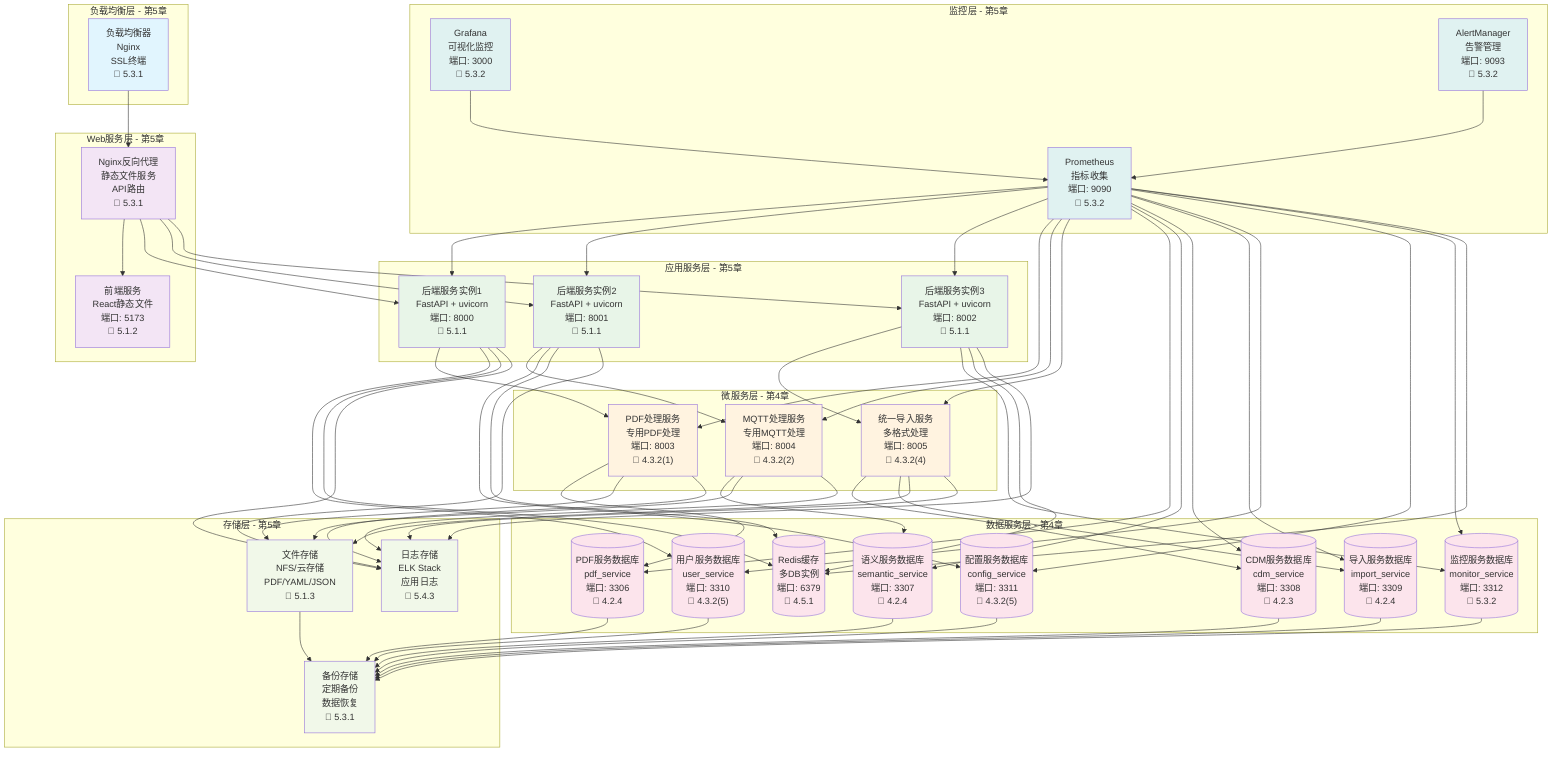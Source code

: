 graph TB
    %% 部署架构图
    
    subgraph "负载均衡层 - 第5章"
        LB["负载均衡器<br/>Nginx<br/>SSL终端<br/>📖 5.3.1"]
    end
    
    subgraph "Web服务层 - 第5章"
        NGINX["Nginx反向代理<br/>静态文件服务<br/>API路由<br/>📖 5.3.1"]
        FRONTEND["前端服务<br/>React静态文件<br/>端口: 5173<br/>📖 5.1.2"]
    end
    
    subgraph "应用服务层 - 第5章"
        BACKEND1["后端服务实例1<br/>FastAPI + uvicorn<br/>端口: 8000<br/>📖 5.1.1"]
        BACKEND2["后端服务实例2<br/>FastAPI + uvicorn<br/>端口: 8001<br/>📖 5.1.1"]
        BACKEND3["后端服务实例3<br/>FastAPI + uvicorn<br/>端口: 8002<br/>📖 5.1.1"]
    end
    
    subgraph "微服务层 - 第4章"
        PDF_SERVICE["PDF处理服务<br/>专用PDF处理<br/>端口: 8003<br/>📖 4.3.2(1)"]
        MQTT_SERVICE["MQTT处理服务<br/>专用MQTT处理<br/>端口: 8004<br/>📖 4.3.2(2)"]
        UNIVERSAL_SERVICE["统一导入服务<br/>多格式处理<br/>端口: 8005<br/>📖 4.3.2(4)"]
    end
    
    subgraph "数据服务层 - 第4章"
        PDF_DB[("PDF服务数据库<br/>pdf_service<br/>端口: 3306<br/>📖 4.2.4")]
        SEMANTIC_DB[("语义服务数据库<br/>semantic_service<br/>端口: 3307<br/>📖 4.2.4")]
        CDM_DB[("CDM服务数据库<br/>cdm_service<br/>端口: 3308<br/>📖 4.2.3")]
        IMPORT_DB[("导入服务数据库<br/>import_service<br/>端口: 3309<br/>📖 4.2.4")]
        USER_DB[("用户服务数据库<br/>user_service<br/>端口: 3310<br/>📖 4.3.2(5)")]
        CONFIG_DB[("配置服务数据库<br/>config_service<br/>端口: 3311<br/>📖 4.3.2(5)")]
        MONITOR_DB[("监控服务数据库<br/>monitor_service<br/>端口: 3312<br/>📖 5.3.2")]
        REDIS[("Redis缓存<br/>多DB实例<br/>端口: 6379<br/>📖 4.5.1")]
    end
    
    subgraph "存储层 - 第5章"
        FILE_STORAGE["文件存储<br/>NFS/云存储<br/>PDF/YAML/JSON<br/>📖 5.1.3"]
        LOG_STORAGE["日志存储<br/>ELK Stack<br/>应用日志<br/>📖 5.4.3"]
        BACKUP_STORAGE["备份存储<br/>定期备份<br/>数据恢复<br/>📖 5.3.1"]
    end
    
    subgraph "监控层 - 第5章"
        PROMETHEUS["Prometheus<br/>指标收集<br/>端口: 9090<br/>📖 5.3.2"]
        GRAFANA["Grafana<br/>可视化监控<br/>端口: 3000<br/>📖 5.3.2"]
        ALERTMANAGER["AlertManager<br/>告警管理<br/>端口: 9093<br/>📖 5.3.2"]
    end
    
    %% 连接关系
    LB --> NGINX
    NGINX --> FRONTEND
    NGINX --> BACKEND1
    NGINX --> BACKEND2
    NGINX --> BACKEND3
    
    BACKEND1 --> PDF_SERVICE
    BACKEND2 --> MQTT_SERVICE
    BACKEND3 --> UNIVERSAL_SERVICE
    
    PDF_SERVICE --> PDF_DB
    MQTT_SERVICE --> SEMANTIC_DB
    UNIVERSAL_SERVICE --> CDM_DB
    UNIVERSAL_SERVICE --> IMPORT_DB
    
    BACKEND1 --> USER_DB
    BACKEND2 --> CONFIG_DB
    BACKEND3 --> MONITOR_DB
    
    BACKEND1 --> REDIS
    BACKEND2 --> REDIS
    BACKEND3 --> REDIS
    
    PDF_SERVICE --> FILE_STORAGE
    MQTT_SERVICE --> FILE_STORAGE
    UNIVERSAL_SERVICE --> FILE_STORAGE
    
    BACKEND1 --> LOG_STORAGE
    BACKEND2 --> LOG_STORAGE
    BACKEND3 --> LOG_STORAGE
    PDF_SERVICE --> LOG_STORAGE
    MQTT_SERVICE --> LOG_STORAGE
    UNIVERSAL_SERVICE --> LOG_STORAGE
    
    PDF_DB --> BACKUP_STORAGE
    SEMANTIC_DB --> BACKUP_STORAGE
    CDM_DB --> BACKUP_STORAGE
    IMPORT_DB --> BACKUP_STORAGE
    USER_DB --> BACKUP_STORAGE
    CONFIG_DB --> BACKUP_STORAGE
    MONITOR_DB --> BACKUP_STORAGE
    FILE_STORAGE --> BACKUP_STORAGE
    
    PROMETHEUS --> BACKEND1
    PROMETHEUS --> BACKEND2
    PROMETHEUS --> BACKEND3
    PROMETHEUS --> PDF_SERVICE
    PROMETHEUS --> MQTT_SERVICE
    PROMETHEUS --> UNIVERSAL_SERVICE
    PROMETHEUS --> PDF_DB
    PROMETHEUS --> SEMANTIC_DB
    PROMETHEUS --> CDM_DB
    PROMETHEUS --> IMPORT_DB
    PROMETHEUS --> USER_DB
    PROMETHEUS --> CONFIG_DB
    PROMETHEUS --> MONITOR_DB
    PROMETHEUS --> REDIS
    
    GRAFANA --> PROMETHEUS
    ALERTMANAGER --> PROMETHEUS
    
    %% 样式
    classDef lb fill:#e1f5fe
    classDef web fill:#f3e5f5
    classDef app fill:#e8f5e8
    classDef micro fill:#fff3e0
    classDef data fill:#fce4ec
    classDef storage fill:#f1f8e9
    classDef monitor fill:#e0f2f1
    
    class LB lb
    class NGINX,FRONTEND web
    class BACKEND1,BACKEND2,BACKEND3 app
    class PDF_SERVICE,MQTT_SERVICE,UNIVERSAL_SERVICE micro
    class PDF_DB,SEMANTIC_DB,CDM_DB,IMPORT_DB,USER_DB,CONFIG_DB,MONITOR_DB,REDIS data
    class FILE_STORAGE,LOG_STORAGE,BACKUP_STORAGE storage
    class PROMETHEUS,GRAFANA,ALERTMANAGER monitor